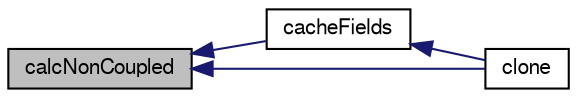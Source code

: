 digraph "calcNonCoupled"
{
  bgcolor="transparent";
  edge [fontname="FreeSans",fontsize="10",labelfontname="FreeSans",labelfontsize="10"];
  node [fontname="FreeSans",fontsize="10",shape=record];
  rankdir="LR";
  Node46 [label="calcNonCoupled",height=0.2,width=0.4,color="black", fillcolor="grey75", style="filled", fontcolor="black"];
  Node46 -> Node47 [dir="back",color="midnightblue",fontsize="10",style="solid",fontname="FreeSans"];
  Node47 [label="cacheFields",height=0.2,width=0.4,color="black",URL="$a24146.html#a6005414ac27ae3e0b5a783ba216c1906",tooltip="Cache fields. "];
  Node47 -> Node48 [dir="back",color="midnightblue",fontsize="10",style="solid",fontname="FreeSans"];
  Node48 [label="clone",height=0.2,width=0.4,color="black",URL="$a24146.html#ac7eaa8b220cc46ce90a03b7fc312138e",tooltip="Construct and return a clone. "];
  Node46 -> Node48 [dir="back",color="midnightblue",fontsize="10",style="solid",fontname="FreeSans"];
}

